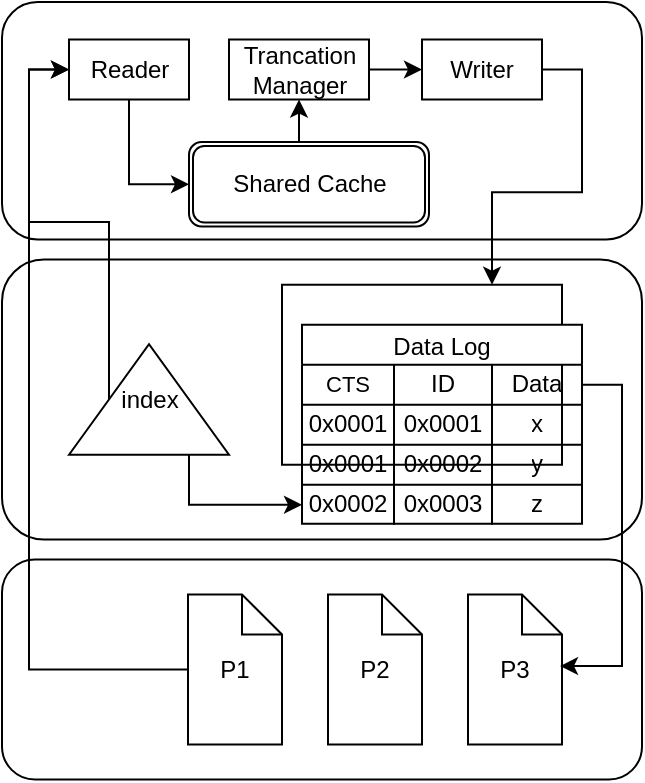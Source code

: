 <mxfile version="21.2.2" type="github">
  <diagram name="Page-1" id="Ws0cCQXUffauceehro2Z">
    <mxGraphModel dx="1434" dy="760" grid="1" gridSize="10" guides="1" tooltips="1" connect="1" arrows="1" fold="1" page="1" pageScale="1" pageWidth="827" pageHeight="1169" math="0" shadow="0">
      <root>
        <mxCell id="0" />
        <mxCell id="1" parent="0" />
        <mxCell id="FkUGdj84X0FjytMbgvNv-40" value="" style="rounded=1;whiteSpace=wrap;html=1;" vertex="1" parent="1">
          <mxGeometry x="80" y="220" width="320" height="118.75" as="geometry" />
        </mxCell>
        <mxCell id="FkUGdj84X0FjytMbgvNv-41" value="" style="rounded=1;whiteSpace=wrap;html=1;" vertex="1" parent="1">
          <mxGeometry x="80" y="348.75" width="320" height="140" as="geometry" />
        </mxCell>
        <mxCell id="FkUGdj84X0FjytMbgvNv-42" value="" style="rounded=1;whiteSpace=wrap;html=1;" vertex="1" parent="1">
          <mxGeometry x="80" y="498.75" width="320" height="110" as="geometry" />
        </mxCell>
        <mxCell id="FkUGdj84X0FjytMbgvNv-202" style="edgeStyle=orthogonalEdgeStyle;rounded=0;orthogonalLoop=1;jettySize=auto;html=1;exitX=0.5;exitY=1;exitDx=0;exitDy=0;entryX=0;entryY=0.5;entryDx=0;entryDy=0;" edge="1" parent="1" source="FkUGdj84X0FjytMbgvNv-43" target="FkUGdj84X0FjytMbgvNv-193">
          <mxGeometry relative="1" as="geometry" />
        </mxCell>
        <mxCell id="FkUGdj84X0FjytMbgvNv-43" value="Reader" style="rounded=0;whiteSpace=wrap;html=1;" vertex="1" parent="1">
          <mxGeometry x="113.5" y="238.75" width="60" height="30" as="geometry" />
        </mxCell>
        <mxCell id="FkUGdj84X0FjytMbgvNv-204" style="edgeStyle=orthogonalEdgeStyle;rounded=0;orthogonalLoop=1;jettySize=auto;html=1;exitX=1;exitY=0.5;exitDx=0;exitDy=0;entryX=0;entryY=0.5;entryDx=0;entryDy=0;" edge="1" parent="1" source="FkUGdj84X0FjytMbgvNv-44" target="FkUGdj84X0FjytMbgvNv-45">
          <mxGeometry relative="1" as="geometry" />
        </mxCell>
        <mxCell id="FkUGdj84X0FjytMbgvNv-44" value="Trancation Manager" style="rounded=0;whiteSpace=wrap;html=1;" vertex="1" parent="1">
          <mxGeometry x="193.5" y="238.75" width="70" height="30" as="geometry" />
        </mxCell>
        <mxCell id="FkUGdj84X0FjytMbgvNv-206" style="edgeStyle=orthogonalEdgeStyle;rounded=0;orthogonalLoop=1;jettySize=auto;html=1;exitX=1;exitY=0.5;exitDx=0;exitDy=0;entryX=0.75;entryY=0;entryDx=0;entryDy=0;" edge="1" parent="1" source="FkUGdj84X0FjytMbgvNv-45" target="FkUGdj84X0FjytMbgvNv-185">
          <mxGeometry relative="1" as="geometry" />
        </mxCell>
        <mxCell id="FkUGdj84X0FjytMbgvNv-45" value="Writer" style="rounded=0;whiteSpace=wrap;html=1;" vertex="1" parent="1">
          <mxGeometry x="290" y="238.75" width="60" height="30" as="geometry" />
        </mxCell>
        <mxCell id="FkUGdj84X0FjytMbgvNv-52" value="P3" style="shape=note;size=20;whiteSpace=wrap;html=1;" vertex="1" parent="1">
          <mxGeometry x="313" y="516.25" width="47" height="75" as="geometry" />
        </mxCell>
        <mxCell id="FkUGdj84X0FjytMbgvNv-54" value="P2" style="shape=note;size=20;whiteSpace=wrap;html=1;" vertex="1" parent="1">
          <mxGeometry x="243" y="516.25" width="47" height="75" as="geometry" />
        </mxCell>
        <mxCell id="FkUGdj84X0FjytMbgvNv-185" value="" style="rounded=0;whiteSpace=wrap;html=1;" vertex="1" parent="1">
          <mxGeometry x="220" y="361.37" width="140" height="90" as="geometry" />
        </mxCell>
        <mxCell id="FkUGdj84X0FjytMbgvNv-108" value="Data Log" style="shape=table;startSize=20;container=1;collapsible=0;childLayout=tableLayout;strokeColor=default;fontSize=12;labelBorderColor=none;labelBackgroundColor=none;" vertex="1" parent="1">
          <mxGeometry x="230" y="381.37" width="140" height="99.5" as="geometry" />
        </mxCell>
        <mxCell id="FkUGdj84X0FjytMbgvNv-109" value="" style="shape=tableRow;horizontal=0;startSize=0;swimlaneHead=0;swimlaneBody=0;strokeColor=inherit;top=0;left=0;bottom=0;right=0;collapsible=0;dropTarget=0;fillColor=none;points=[[0,0.5],[1,0.5]];portConstraint=eastwest;fontSize=12;" vertex="1" parent="FkUGdj84X0FjytMbgvNv-108">
          <mxGeometry y="20" width="140" height="20" as="geometry" />
        </mxCell>
        <mxCell id="FkUGdj84X0FjytMbgvNv-110" value="&lt;font style=&quot;font-size: 11px;&quot;&gt;CTS&lt;/font&gt;" style="shape=partialRectangle;html=1;whiteSpace=wrap;connectable=0;strokeColor=inherit;overflow=hidden;fillColor=none;top=0;left=0;bottom=0;right=0;pointerEvents=1;fontSize=12;" vertex="1" parent="FkUGdj84X0FjytMbgvNv-109">
          <mxGeometry width="46" height="20" as="geometry">
            <mxRectangle width="46" height="20" as="alternateBounds" />
          </mxGeometry>
        </mxCell>
        <mxCell id="FkUGdj84X0FjytMbgvNv-111" value="&lt;font style=&quot;font-size: 12px;&quot;&gt;ID&lt;/font&gt;" style="shape=partialRectangle;html=1;whiteSpace=wrap;connectable=0;strokeColor=inherit;overflow=hidden;fillColor=none;top=0;left=0;bottom=0;right=0;pointerEvents=1;fontSize=12;" vertex="1" parent="FkUGdj84X0FjytMbgvNv-109">
          <mxGeometry x="46" width="49" height="20" as="geometry">
            <mxRectangle width="49" height="20" as="alternateBounds" />
          </mxGeometry>
        </mxCell>
        <mxCell id="FkUGdj84X0FjytMbgvNv-112" value="Data" style="shape=partialRectangle;html=1;whiteSpace=wrap;connectable=0;strokeColor=inherit;overflow=hidden;fillColor=none;top=0;left=0;bottom=0;right=0;pointerEvents=1;fontSize=12;" vertex="1" parent="FkUGdj84X0FjytMbgvNv-109">
          <mxGeometry x="95" width="45" height="20" as="geometry">
            <mxRectangle width="45" height="20" as="alternateBounds" />
          </mxGeometry>
        </mxCell>
        <mxCell id="FkUGdj84X0FjytMbgvNv-113" value="" style="shape=tableRow;horizontal=0;startSize=0;swimlaneHead=0;swimlaneBody=0;strokeColor=inherit;top=0;left=0;bottom=0;right=0;collapsible=0;dropTarget=0;fillColor=none;points=[[0,0.5],[1,0.5]];portConstraint=eastwest;fontSize=12;" vertex="1" parent="FkUGdj84X0FjytMbgvNv-108">
          <mxGeometry y="40" width="140" height="20" as="geometry" />
        </mxCell>
        <mxCell id="FkUGdj84X0FjytMbgvNv-114" value="0x0001" style="shape=partialRectangle;html=1;whiteSpace=wrap;connectable=0;strokeColor=inherit;overflow=hidden;fillColor=none;top=0;left=0;bottom=0;right=0;pointerEvents=1;fontSize=12;" vertex="1" parent="FkUGdj84X0FjytMbgvNv-113">
          <mxGeometry width="46" height="20" as="geometry">
            <mxRectangle width="46" height="20" as="alternateBounds" />
          </mxGeometry>
        </mxCell>
        <mxCell id="FkUGdj84X0FjytMbgvNv-115" value="0x0001" style="shape=partialRectangle;html=1;whiteSpace=wrap;connectable=0;strokeColor=inherit;overflow=hidden;fillColor=none;top=0;left=0;bottom=0;right=0;pointerEvents=1;fontSize=12;" vertex="1" parent="FkUGdj84X0FjytMbgvNv-113">
          <mxGeometry x="46" width="49" height="20" as="geometry">
            <mxRectangle width="49" height="20" as="alternateBounds" />
          </mxGeometry>
        </mxCell>
        <mxCell id="FkUGdj84X0FjytMbgvNv-116" value="x" style="shape=partialRectangle;html=1;whiteSpace=wrap;connectable=0;strokeColor=inherit;overflow=hidden;fillColor=none;top=0;left=0;bottom=0;right=0;pointerEvents=1;fontSize=12;" vertex="1" parent="FkUGdj84X0FjytMbgvNv-113">
          <mxGeometry x="95" width="45" height="20" as="geometry">
            <mxRectangle width="45" height="20" as="alternateBounds" />
          </mxGeometry>
        </mxCell>
        <mxCell id="FkUGdj84X0FjytMbgvNv-145" value="" style="shape=tableRow;horizontal=0;startSize=0;swimlaneHead=0;swimlaneBody=0;strokeColor=inherit;top=0;left=0;bottom=0;right=0;collapsible=0;dropTarget=0;fillColor=none;points=[[0,0.5],[1,0.5]];portConstraint=eastwest;fontSize=12;" vertex="1" parent="FkUGdj84X0FjytMbgvNv-108">
          <mxGeometry y="60" width="140" height="20" as="geometry" />
        </mxCell>
        <mxCell id="FkUGdj84X0FjytMbgvNv-146" value="0x0001" style="shape=partialRectangle;html=1;whiteSpace=wrap;connectable=0;strokeColor=inherit;overflow=hidden;fillColor=none;top=0;left=0;bottom=0;right=0;pointerEvents=1;fontSize=12;" vertex="1" parent="FkUGdj84X0FjytMbgvNv-145">
          <mxGeometry width="46" height="20" as="geometry">
            <mxRectangle width="46" height="20" as="alternateBounds" />
          </mxGeometry>
        </mxCell>
        <mxCell id="FkUGdj84X0FjytMbgvNv-147" value="0x0002" style="shape=partialRectangle;html=1;whiteSpace=wrap;connectable=0;strokeColor=inherit;overflow=hidden;fillColor=none;top=0;left=0;bottom=0;right=0;pointerEvents=1;fontSize=12;" vertex="1" parent="FkUGdj84X0FjytMbgvNv-145">
          <mxGeometry x="46" width="49" height="20" as="geometry">
            <mxRectangle width="49" height="20" as="alternateBounds" />
          </mxGeometry>
        </mxCell>
        <mxCell id="FkUGdj84X0FjytMbgvNv-148" value="y" style="shape=partialRectangle;html=1;whiteSpace=wrap;connectable=0;strokeColor=inherit;overflow=hidden;fillColor=none;top=0;left=0;bottom=0;right=0;pointerEvents=1;fontSize=12;" vertex="1" parent="FkUGdj84X0FjytMbgvNv-145">
          <mxGeometry x="95" width="45" height="20" as="geometry">
            <mxRectangle width="45" height="20" as="alternateBounds" />
          </mxGeometry>
        </mxCell>
        <mxCell id="FkUGdj84X0FjytMbgvNv-117" value="" style="shape=tableRow;horizontal=0;startSize=0;swimlaneHead=0;swimlaneBody=0;strokeColor=inherit;top=0;left=0;bottom=0;right=0;collapsible=0;dropTarget=0;fillColor=none;points=[[0,0.5],[1,0.5]];portConstraint=eastwest;fontSize=12;" vertex="1" parent="FkUGdj84X0FjytMbgvNv-108">
          <mxGeometry y="80" width="140" height="20" as="geometry" />
        </mxCell>
        <mxCell id="FkUGdj84X0FjytMbgvNv-118" value="0x0002" style="shape=partialRectangle;html=1;whiteSpace=wrap;connectable=0;strokeColor=inherit;overflow=hidden;fillColor=none;top=0;left=0;bottom=0;right=0;pointerEvents=1;fontSize=12;" vertex="1" parent="FkUGdj84X0FjytMbgvNv-117">
          <mxGeometry width="46" height="20" as="geometry">
            <mxRectangle width="46" height="20" as="alternateBounds" />
          </mxGeometry>
        </mxCell>
        <mxCell id="FkUGdj84X0FjytMbgvNv-119" value="0x0003" style="shape=partialRectangle;html=1;whiteSpace=wrap;connectable=0;strokeColor=inherit;overflow=hidden;fillColor=none;top=0;left=0;bottom=0;right=0;pointerEvents=1;fontSize=12;" vertex="1" parent="FkUGdj84X0FjytMbgvNv-117">
          <mxGeometry x="46" width="49" height="20" as="geometry">
            <mxRectangle width="49" height="20" as="alternateBounds" />
          </mxGeometry>
        </mxCell>
        <mxCell id="FkUGdj84X0FjytMbgvNv-120" value="z" style="shape=partialRectangle;html=1;whiteSpace=wrap;connectable=0;strokeColor=inherit;overflow=hidden;fillColor=none;top=0;left=0;bottom=0;right=0;pointerEvents=1;fontSize=12;" vertex="1" parent="FkUGdj84X0FjytMbgvNv-117">
          <mxGeometry x="95" width="45" height="20" as="geometry">
            <mxRectangle width="45" height="20" as="alternateBounds" />
          </mxGeometry>
        </mxCell>
        <mxCell id="FkUGdj84X0FjytMbgvNv-196" style="edgeStyle=orthogonalEdgeStyle;rounded=0;orthogonalLoop=1;jettySize=auto;html=1;exitX=0.5;exitY=0;exitDx=0;exitDy=0;entryX=0;entryY=0.5;entryDx=0;entryDy=0;" edge="1" parent="1" source="FkUGdj84X0FjytMbgvNv-187" target="FkUGdj84X0FjytMbgvNv-43">
          <mxGeometry relative="1" as="geometry" />
        </mxCell>
        <mxCell id="FkUGdj84X0FjytMbgvNv-201" style="edgeStyle=orthogonalEdgeStyle;rounded=0;orthogonalLoop=1;jettySize=auto;html=1;exitX=0;exitY=0.75;exitDx=0;exitDy=0;entryX=0;entryY=0.5;entryDx=0;entryDy=0;" edge="1" parent="1" source="FkUGdj84X0FjytMbgvNv-187" target="FkUGdj84X0FjytMbgvNv-117">
          <mxGeometry relative="1" as="geometry" />
        </mxCell>
        <mxCell id="FkUGdj84X0FjytMbgvNv-187" value="index" style="triangle;whiteSpace=wrap;html=1;direction=north;" vertex="1" parent="1">
          <mxGeometry x="113.5" y="391.12" width="80" height="55.25" as="geometry" />
        </mxCell>
        <mxCell id="FkUGdj84X0FjytMbgvNv-197" style="edgeStyle=orthogonalEdgeStyle;rounded=0;orthogonalLoop=1;jettySize=auto;html=1;exitX=0;exitY=0.5;exitDx=0;exitDy=0;exitPerimeter=0;entryX=0;entryY=0.5;entryDx=0;entryDy=0;" edge="1" parent="1" source="FkUGdj84X0FjytMbgvNv-192" target="FkUGdj84X0FjytMbgvNv-43">
          <mxGeometry relative="1" as="geometry" />
        </mxCell>
        <mxCell id="FkUGdj84X0FjytMbgvNv-192" value="P1" style="shape=note;size=20;whiteSpace=wrap;html=1;" vertex="1" parent="1">
          <mxGeometry x="173" y="516.25" width="47" height="75" as="geometry" />
        </mxCell>
        <mxCell id="FkUGdj84X0FjytMbgvNv-203" style="edgeStyle=orthogonalEdgeStyle;rounded=0;orthogonalLoop=1;jettySize=auto;html=1;exitX=0.5;exitY=0;exitDx=0;exitDy=0;entryX=0.5;entryY=1;entryDx=0;entryDy=0;" edge="1" parent="1" source="FkUGdj84X0FjytMbgvNv-193" target="FkUGdj84X0FjytMbgvNv-44">
          <mxGeometry relative="1" as="geometry" />
        </mxCell>
        <mxCell id="FkUGdj84X0FjytMbgvNv-193" value="Shared Cache" style="shape=ext;double=1;rounded=1;whiteSpace=wrap;html=1;" vertex="1" parent="1">
          <mxGeometry x="173.5" y="290" width="120" height="42.24" as="geometry" />
        </mxCell>
        <mxCell id="FkUGdj84X0FjytMbgvNv-208" style="edgeStyle=orthogonalEdgeStyle;rounded=0;orthogonalLoop=1;jettySize=auto;html=1;exitX=1;exitY=0.5;exitDx=0;exitDy=0;entryX=0.979;entryY=0.477;entryDx=0;entryDy=0;entryPerimeter=0;" edge="1" parent="1" source="FkUGdj84X0FjytMbgvNv-109" target="FkUGdj84X0FjytMbgvNv-52">
          <mxGeometry relative="1" as="geometry" />
        </mxCell>
      </root>
    </mxGraphModel>
  </diagram>
</mxfile>

